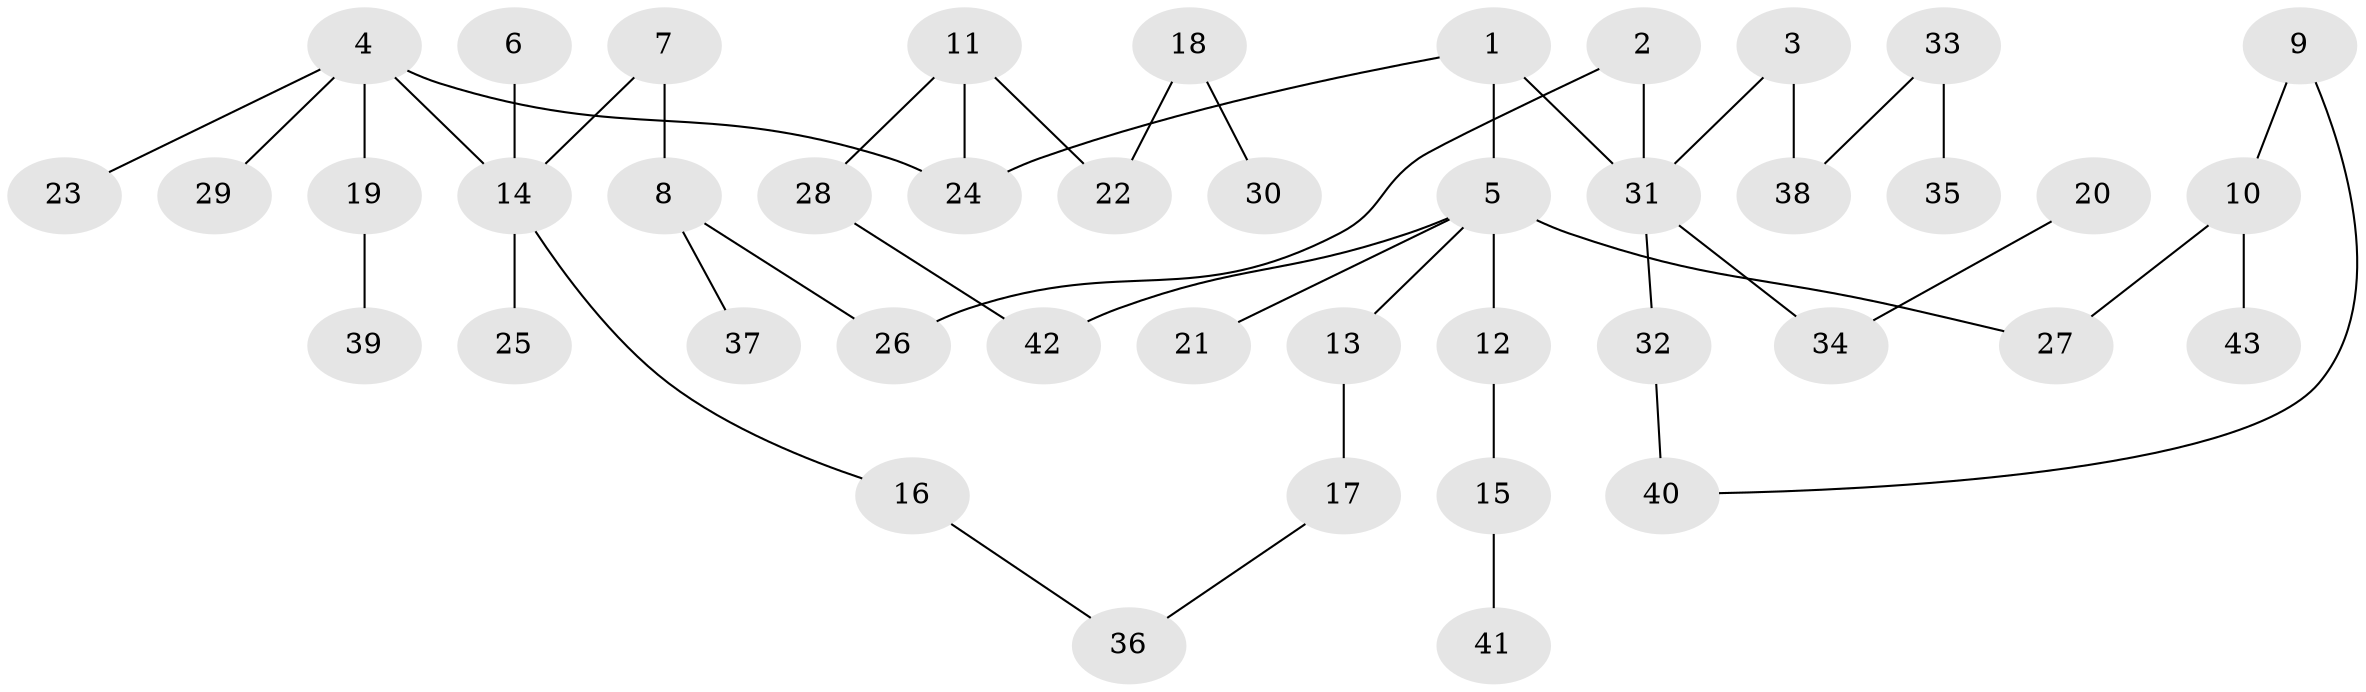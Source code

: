 // original degree distribution, {7: 0.014084507042253521, 3: 0.22535211267605634, 6: 0.028169014084507043, 2: 0.22535211267605634, 4: 0.04225352112676056, 5: 0.014084507042253521, 1: 0.4507042253521127}
// Generated by graph-tools (version 1.1) at 2025/36/03/04/25 23:36:04]
// undirected, 43 vertices, 46 edges
graph export_dot {
  node [color=gray90,style=filled];
  1;
  2;
  3;
  4;
  5;
  6;
  7;
  8;
  9;
  10;
  11;
  12;
  13;
  14;
  15;
  16;
  17;
  18;
  19;
  20;
  21;
  22;
  23;
  24;
  25;
  26;
  27;
  28;
  29;
  30;
  31;
  32;
  33;
  34;
  35;
  36;
  37;
  38;
  39;
  40;
  41;
  42;
  43;
  1 -- 5 [weight=1.0];
  1 -- 24 [weight=1.0];
  1 -- 31 [weight=1.0];
  2 -- 26 [weight=1.0];
  2 -- 31 [weight=1.0];
  3 -- 31 [weight=1.0];
  3 -- 38 [weight=1.0];
  4 -- 14 [weight=1.0];
  4 -- 19 [weight=1.0];
  4 -- 23 [weight=1.0];
  4 -- 24 [weight=1.0];
  4 -- 29 [weight=1.0];
  5 -- 12 [weight=1.0];
  5 -- 13 [weight=1.0];
  5 -- 21 [weight=1.0];
  5 -- 27 [weight=1.0];
  5 -- 42 [weight=1.0];
  6 -- 14 [weight=1.0];
  7 -- 8 [weight=1.0];
  7 -- 14 [weight=1.0];
  8 -- 26 [weight=1.0];
  8 -- 37 [weight=1.0];
  9 -- 10 [weight=1.0];
  9 -- 40 [weight=1.0];
  10 -- 27 [weight=1.0];
  10 -- 43 [weight=1.0];
  11 -- 22 [weight=1.0];
  11 -- 24 [weight=1.0];
  11 -- 28 [weight=1.0];
  12 -- 15 [weight=1.0];
  13 -- 17 [weight=1.0];
  14 -- 16 [weight=1.0];
  14 -- 25 [weight=1.0];
  15 -- 41 [weight=1.0];
  16 -- 36 [weight=1.0];
  17 -- 36 [weight=1.0];
  18 -- 22 [weight=1.0];
  18 -- 30 [weight=1.0];
  19 -- 39 [weight=1.0];
  20 -- 34 [weight=1.0];
  28 -- 42 [weight=1.0];
  31 -- 32 [weight=1.0];
  31 -- 34 [weight=1.0];
  32 -- 40 [weight=1.0];
  33 -- 35 [weight=1.0];
  33 -- 38 [weight=1.0];
}
